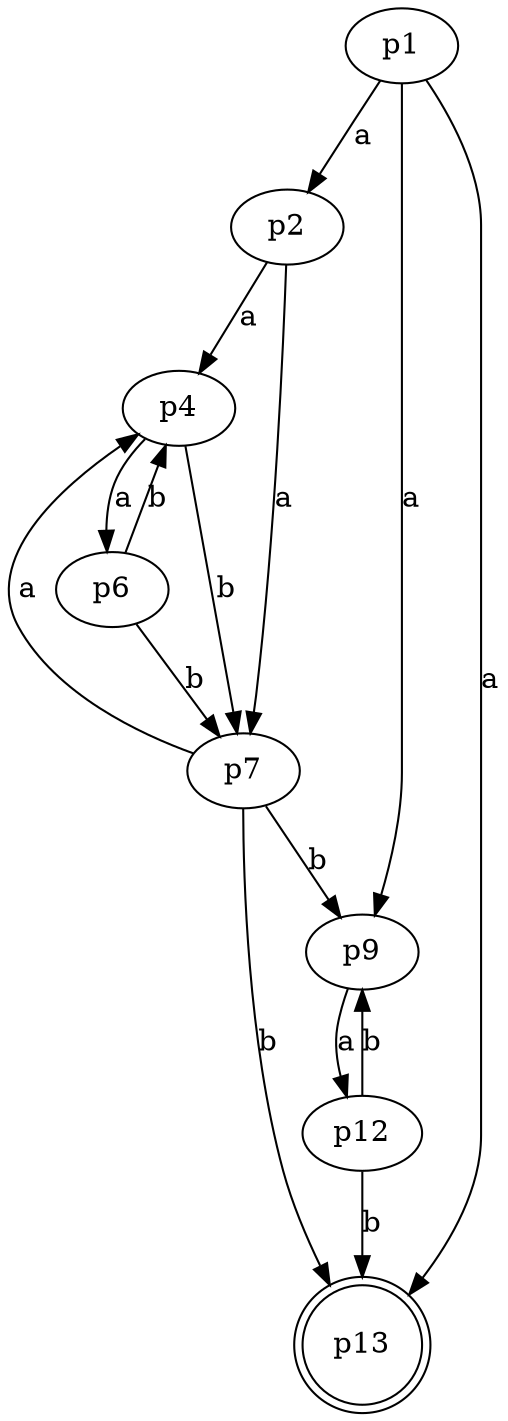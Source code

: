 digraph G 
{
    n1 [label = p1]
    n2 [label = p2]
    n4 [label = p4]
    n6 [label = p6]
    n7 [label = p7]
    n9 [label = p9]
    n12 [label = p12]
    n13[label = p13, shape = doublecircle]


    n1 -> n2 [label = "a"]
    n1 -> n9 [label = "a"]
    n1 -> n13 [label = "a"]
    
    n2 -> n4 [label = "a"]
    n2 -> n7 [label = "a"]
    
    n4 -> n6 [label = "a"]
    n4 -> n7 [label = "b"]
    
    n6 -> n4 [label = "b"]
    n6 -> n7 [label = "b"]
    
    n7 -> n4 [label = "a"]
    n7 -> n9 [label = "b"]
    n7 -> n13 [label = "b"]
    
    n9 -> n12 [label = "a"]
    
    n12 -> n13 [label = "b"]
    n12 -> n9 [label = "b"]
}
